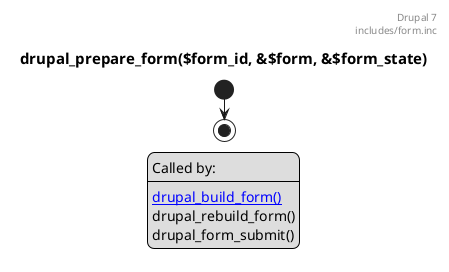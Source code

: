 @startuml

header
Drupal 7
includes/form.inc
endheader

title
===drupal_prepare_form($form_id, &$form, &$form_state)
endtitle

start
stop

legend
Called by:
----
[[drupal_build_form.svg drupal_build_form()]]
drupal_rebuild_form()
drupal_form_submit()
endlegend

@enduml